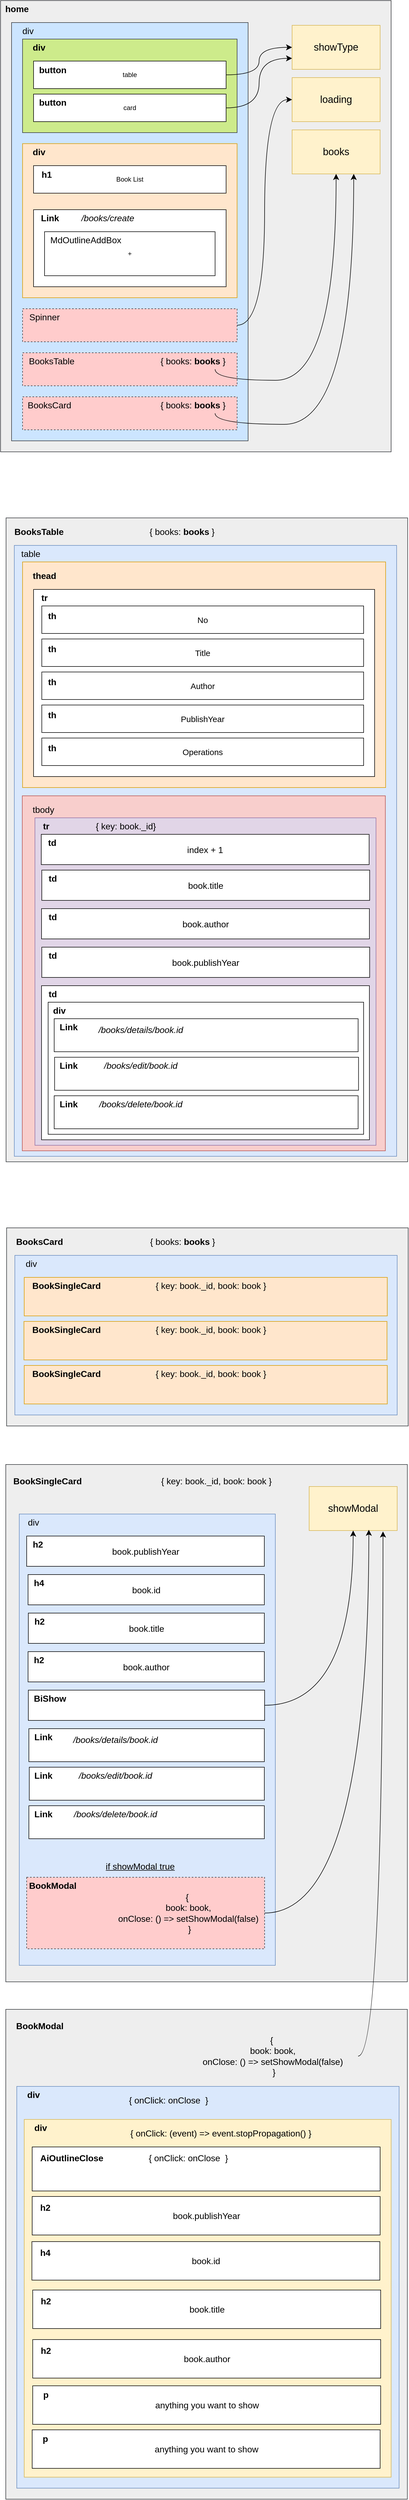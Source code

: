 <mxfile version="24.7.8">
  <diagram name="Page-1" id="4URgWawFsGP6KK6KvxNF">
    <mxGraphModel dx="3587" dy="2044" grid="1" gridSize="10" guides="1" tooltips="1" connect="1" arrows="1" fold="1" page="0" pageScale="1" pageWidth="850" pageHeight="1100" math="0" shadow="0">
      <root>
        <mxCell id="0" />
        <mxCell id="1" parent="0" />
        <mxCell id="O607Qj2WlMJlW49EHXap-21" value="" style="rounded=0;whiteSpace=wrap;html=1;fillColor=#eeeeee;strokeColor=#36393d;" parent="1" vertex="1">
          <mxGeometry x="-200" y="50" width="710" height="820" as="geometry" />
        </mxCell>
        <mxCell id="O607Qj2WlMJlW49EHXap-1" value="" style="rounded=0;whiteSpace=wrap;html=1;fillColor=#cce5ff;strokeColor=#36393d;" parent="1" vertex="1">
          <mxGeometry x="-180" y="90" width="430" height="760" as="geometry" />
        </mxCell>
        <mxCell id="O607Qj2WlMJlW49EHXap-2" value="div" style="text;strokeColor=none;fillColor=none;html=1;align=center;verticalAlign=middle;whiteSpace=wrap;rounded=0;fontSize=16;" parent="1" vertex="1">
          <mxGeometry x="-180" y="90" width="60" height="30" as="geometry" />
        </mxCell>
        <mxCell id="O607Qj2WlMJlW49EHXap-3" value="" style="rounded=0;whiteSpace=wrap;html=1;fillColor=#cdeb8b;strokeColor=#36393d;" parent="1" vertex="1">
          <mxGeometry x="-160" y="120" width="390" height="170" as="geometry" />
        </mxCell>
        <mxCell id="O607Qj2WlMJlW49EHXap-4" value="&lt;b&gt;div&lt;/b&gt;" style="text;strokeColor=none;fillColor=none;html=1;align=center;verticalAlign=middle;whiteSpace=wrap;rounded=0;fontSize=16;" parent="1" vertex="1">
          <mxGeometry x="-160" y="120" width="60" height="30" as="geometry" />
        </mxCell>
        <mxCell id="n8XnSLK7DUbdd084pU-v-1" style="edgeStyle=orthogonalEdgeStyle;rounded=0;orthogonalLoop=1;jettySize=auto;html=1;exitX=1;exitY=0.5;exitDx=0;exitDy=0;entryX=0;entryY=0.5;entryDx=0;entryDy=0;fontSize=12;startSize=8;endSize=8;curved=1;" edge="1" parent="1" source="O607Qj2WlMJlW49EHXap-5" target="O607Qj2WlMJlW49EHXap-25">
          <mxGeometry relative="1" as="geometry" />
        </mxCell>
        <mxCell id="O607Qj2WlMJlW49EHXap-5" value="table" style="rounded=0;whiteSpace=wrap;html=1;" parent="1" vertex="1">
          <mxGeometry x="-140" y="160" width="350" height="50" as="geometry" />
        </mxCell>
        <mxCell id="O607Qj2WlMJlW49EHXap-6" value="&lt;b&gt;button&lt;/b&gt;" style="text;strokeColor=none;fillColor=none;html=1;align=center;verticalAlign=middle;whiteSpace=wrap;rounded=0;fontSize=16;" parent="1" vertex="1">
          <mxGeometry x="-135" y="161" width="60" height="30" as="geometry" />
        </mxCell>
        <mxCell id="n8XnSLK7DUbdd084pU-v-2" style="edgeStyle=orthogonalEdgeStyle;curved=1;rounded=0;orthogonalLoop=1;jettySize=auto;html=1;exitX=1;exitY=0.5;exitDx=0;exitDy=0;entryX=0;entryY=0.75;entryDx=0;entryDy=0;fontSize=12;startSize=8;endSize=8;" edge="1" parent="1" source="O607Qj2WlMJlW49EHXap-8" target="O607Qj2WlMJlW49EHXap-25">
          <mxGeometry relative="1" as="geometry" />
        </mxCell>
        <mxCell id="O607Qj2WlMJlW49EHXap-8" value="card" style="rounded=0;whiteSpace=wrap;html=1;" parent="1" vertex="1">
          <mxGeometry x="-140" y="220" width="350" height="50" as="geometry" />
        </mxCell>
        <mxCell id="O607Qj2WlMJlW49EHXap-9" value="&lt;b&gt;button&lt;/b&gt;" style="text;strokeColor=none;fillColor=none;html=1;align=center;verticalAlign=middle;whiteSpace=wrap;rounded=0;fontSize=16;" parent="1" vertex="1">
          <mxGeometry x="-135" y="220" width="60" height="30" as="geometry" />
        </mxCell>
        <mxCell id="O607Qj2WlMJlW49EHXap-10" value="" style="rounded=0;whiteSpace=wrap;html=1;fillColor=#ffe6cc;strokeColor=#d79b00;" parent="1" vertex="1">
          <mxGeometry x="-160" y="310" width="390" height="280" as="geometry" />
        </mxCell>
        <mxCell id="O607Qj2WlMJlW49EHXap-11" value="&lt;b&gt;div&lt;/b&gt;" style="text;strokeColor=none;fillColor=none;html=1;align=center;verticalAlign=middle;whiteSpace=wrap;rounded=0;fontSize=16;" parent="1" vertex="1">
          <mxGeometry x="-160" y="310" width="60" height="30" as="geometry" />
        </mxCell>
        <mxCell id="O607Qj2WlMJlW49EHXap-12" value="Book List" style="rounded=0;whiteSpace=wrap;html=1;" parent="1" vertex="1">
          <mxGeometry x="-140" y="350" width="350" height="50" as="geometry" />
        </mxCell>
        <mxCell id="O607Qj2WlMJlW49EHXap-13" value="&lt;b&gt;h1&lt;/b&gt;" style="text;strokeColor=none;fillColor=none;html=1;align=center;verticalAlign=middle;whiteSpace=wrap;rounded=0;fontSize=16;" parent="1" vertex="1">
          <mxGeometry x="-146" y="351" width="60" height="30" as="geometry" />
        </mxCell>
        <mxCell id="O607Qj2WlMJlW49EHXap-14" value="" style="rounded=0;whiteSpace=wrap;html=1;" parent="1" vertex="1">
          <mxGeometry x="-140" y="430" width="350" height="140" as="geometry" />
        </mxCell>
        <mxCell id="O607Qj2WlMJlW49EHXap-15" value="&lt;b&gt;Link&lt;/b&gt;" style="text;strokeColor=none;fillColor=none;html=1;align=center;verticalAlign=middle;whiteSpace=wrap;rounded=0;fontSize=16;" parent="1" vertex="1">
          <mxGeometry x="-140" y="430" width="60" height="30" as="geometry" />
        </mxCell>
        <mxCell id="O607Qj2WlMJlW49EHXap-16" value="+" style="rounded=0;whiteSpace=wrap;html=1;" parent="1" vertex="1">
          <mxGeometry x="-120" y="470" width="310" height="80" as="geometry" />
        </mxCell>
        <mxCell id="O607Qj2WlMJlW49EHXap-17" value="MdOutlineAddBox" style="text;strokeColor=none;fillColor=none;html=1;align=center;verticalAlign=middle;whiteSpace=wrap;rounded=0;fontSize=16;" parent="1" vertex="1">
          <mxGeometry x="-120" y="470" width="150" height="30" as="geometry" />
        </mxCell>
        <mxCell id="O607Qj2WlMJlW49EHXap-22" value="&lt;b&gt;home&lt;/b&gt;" style="text;strokeColor=none;fillColor=none;html=1;align=center;verticalAlign=middle;whiteSpace=wrap;rounded=0;fontSize=16;" parent="1" vertex="1">
          <mxGeometry x="-200" y="50" width="60" height="30" as="geometry" />
        </mxCell>
        <mxCell id="O607Qj2WlMJlW49EHXap-23" value="&lt;font style=&quot;font-size: 18px;&quot;&gt;books&lt;/font&gt;" style="rounded=0;whiteSpace=wrap;html=1;fillColor=#fff2cc;strokeColor=#d6b656;" parent="1" vertex="1">
          <mxGeometry x="330" y="285" width="160" height="80" as="geometry" />
        </mxCell>
        <mxCell id="O607Qj2WlMJlW49EHXap-24" value="&lt;font style=&quot;font-size: 18px;&quot;&gt;loading&lt;/font&gt;" style="rounded=0;whiteSpace=wrap;html=1;fillColor=#fff2cc;strokeColor=#d6b656;" parent="1" vertex="1">
          <mxGeometry x="330" y="190" width="160" height="80" as="geometry" />
        </mxCell>
        <mxCell id="O607Qj2WlMJlW49EHXap-25" value="&lt;font style=&quot;font-size: 18px;&quot;&gt;showType&lt;/font&gt;" style="rounded=0;whiteSpace=wrap;html=1;fillColor=#fff2cc;strokeColor=#d6b656;" parent="1" vertex="1">
          <mxGeometry x="330" y="95" width="160" height="80" as="geometry" />
        </mxCell>
        <mxCell id="n8XnSLK7DUbdd084pU-v-3" value="&lt;i&gt;/books/create&lt;/i&gt;" style="text;strokeColor=none;fillColor=none;html=1;align=center;verticalAlign=middle;whiteSpace=wrap;rounded=0;fontSize=16;" vertex="1" parent="1">
          <mxGeometry x="-80" y="425" width="150" height="40" as="geometry" />
        </mxCell>
        <mxCell id="n8XnSLK7DUbdd084pU-v-12" style="edgeStyle=orthogonalEdgeStyle;curved=1;rounded=0;orthogonalLoop=1;jettySize=auto;html=1;exitX=1;exitY=0.5;exitDx=0;exitDy=0;entryX=0;entryY=0.5;entryDx=0;entryDy=0;fontSize=12;startSize=8;endSize=8;" edge="1" parent="1" source="n8XnSLK7DUbdd084pU-v-6" target="O607Qj2WlMJlW49EHXap-24">
          <mxGeometry relative="1" as="geometry" />
        </mxCell>
        <mxCell id="n8XnSLK7DUbdd084pU-v-6" value="" style="rounded=0;whiteSpace=wrap;html=1;fillColor=#ffcccc;strokeColor=#36393d;dashed=1;" vertex="1" parent="1">
          <mxGeometry x="-160" y="610" width="390" height="60" as="geometry" />
        </mxCell>
        <mxCell id="n8XnSLK7DUbdd084pU-v-7" value="Spinner" style="text;strokeColor=none;fillColor=none;html=1;align=center;verticalAlign=middle;whiteSpace=wrap;rounded=0;fontSize=16;" vertex="1" parent="1">
          <mxGeometry x="-150" y="610" width="60" height="30" as="geometry" />
        </mxCell>
        <mxCell id="n8XnSLK7DUbdd084pU-v-8" value="" style="rounded=0;whiteSpace=wrap;html=1;fillColor=#ffcccc;strokeColor=#36393d;dashed=1;" vertex="1" parent="1">
          <mxGeometry x="-160" y="690" width="390" height="60" as="geometry" />
        </mxCell>
        <mxCell id="n8XnSLK7DUbdd084pU-v-9" value="BooksTable" style="text;strokeColor=none;fillColor=none;html=1;align=center;verticalAlign=middle;whiteSpace=wrap;rounded=0;fontSize=16;" vertex="1" parent="1">
          <mxGeometry x="-137" y="690" width="60" height="30" as="geometry" />
        </mxCell>
        <mxCell id="n8XnSLK7DUbdd084pU-v-10" value="" style="rounded=0;whiteSpace=wrap;html=1;fillColor=#ffcccc;strokeColor=#36393d;dashed=1;" vertex="1" parent="1">
          <mxGeometry x="-160" y="770" width="390" height="60" as="geometry" />
        </mxCell>
        <mxCell id="n8XnSLK7DUbdd084pU-v-11" value="BooksCard" style="text;strokeColor=none;fillColor=none;html=1;align=center;verticalAlign=middle;whiteSpace=wrap;rounded=0;fontSize=16;" vertex="1" parent="1">
          <mxGeometry x="-141" y="770" width="60" height="30" as="geometry" />
        </mxCell>
        <mxCell id="n8XnSLK7DUbdd084pU-v-15" style="edgeStyle=orthogonalEdgeStyle;curved=1;rounded=0;orthogonalLoop=1;jettySize=auto;html=1;exitX=0.75;exitY=1;exitDx=0;exitDy=0;entryX=0.5;entryY=1;entryDx=0;entryDy=0;fontSize=12;startSize=8;endSize=8;" edge="1" parent="1" source="n8XnSLK7DUbdd084pU-v-13" target="O607Qj2WlMJlW49EHXap-23">
          <mxGeometry relative="1" as="geometry" />
        </mxCell>
        <mxCell id="n8XnSLK7DUbdd084pU-v-13" value="{ books: &lt;b&gt;books&lt;/b&gt; }" style="text;strokeColor=none;fillColor=none;html=1;align=center;verticalAlign=middle;whiteSpace=wrap;rounded=0;fontSize=16;" vertex="1" parent="1">
          <mxGeometry x="70" y="690" width="160" height="30" as="geometry" />
        </mxCell>
        <mxCell id="n8XnSLK7DUbdd084pU-v-14" value="{ books: &lt;b&gt;books&lt;/b&gt; }" style="text;strokeColor=none;fillColor=none;html=1;align=center;verticalAlign=middle;whiteSpace=wrap;rounded=0;fontSize=16;" vertex="1" parent="1">
          <mxGeometry x="70" y="770" width="160" height="30" as="geometry" />
        </mxCell>
        <mxCell id="n8XnSLK7DUbdd084pU-v-16" style="edgeStyle=orthogonalEdgeStyle;curved=1;rounded=0;orthogonalLoop=1;jettySize=auto;html=1;exitX=0.75;exitY=1;exitDx=0;exitDy=0;entryX=0.7;entryY=1;entryDx=0;entryDy=0;entryPerimeter=0;fontSize=12;startSize=8;endSize=8;" edge="1" parent="1" source="n8XnSLK7DUbdd084pU-v-14" target="O607Qj2WlMJlW49EHXap-23">
          <mxGeometry relative="1" as="geometry" />
        </mxCell>
        <mxCell id="n8XnSLK7DUbdd084pU-v-17" value="" style="rounded=0;whiteSpace=wrap;html=1;fillColor=#eeeeee;strokeColor=#36393d;" vertex="1" parent="1">
          <mxGeometry x="-190" y="990" width="730" height="1170" as="geometry" />
        </mxCell>
        <mxCell id="n8XnSLK7DUbdd084pU-v-18" value="&lt;b&gt;BooksTable&lt;/b&gt;" style="text;strokeColor=none;fillColor=none;html=1;align=center;verticalAlign=middle;whiteSpace=wrap;rounded=0;fontSize=16;" vertex="1" parent="1">
          <mxGeometry x="-160" y="1000" width="60" height="30" as="geometry" />
        </mxCell>
        <mxCell id="n8XnSLK7DUbdd084pU-v-19" value="{ books: &lt;b&gt;books&lt;/b&gt; }" style="text;strokeColor=none;fillColor=none;html=1;align=center;verticalAlign=middle;whiteSpace=wrap;rounded=0;fontSize=16;" vertex="1" parent="1">
          <mxGeometry x="50" y="1000" width="160" height="30" as="geometry" />
        </mxCell>
        <mxCell id="n8XnSLK7DUbdd084pU-v-35" value="" style="rounded=0;whiteSpace=wrap;html=1;fillColor=#dae8fc;strokeColor=#6c8ebf;" vertex="1" parent="1">
          <mxGeometry x="-175" y="1040" width="695" height="1110" as="geometry" />
        </mxCell>
        <mxCell id="n8XnSLK7DUbdd084pU-v-20" value="" style="rounded=0;whiteSpace=wrap;html=1;fillColor=#ffe6cc;strokeColor=#d79b00;" vertex="1" parent="1">
          <mxGeometry x="-160" y="1070" width="660" height="410" as="geometry" />
        </mxCell>
        <mxCell id="n8XnSLK7DUbdd084pU-v-21" value="&lt;b&gt;thead&lt;/b&gt;" style="text;strokeColor=none;fillColor=none;html=1;align=center;verticalAlign=middle;whiteSpace=wrap;rounded=0;fontSize=16;" vertex="1" parent="1">
          <mxGeometry x="-150" y="1080" width="60" height="30" as="geometry" />
        </mxCell>
        <mxCell id="n8XnSLK7DUbdd084pU-v-22" value="" style="rounded=0;whiteSpace=wrap;html=1;" vertex="1" parent="1">
          <mxGeometry x="-140" y="1120" width="620" height="340" as="geometry" />
        </mxCell>
        <mxCell id="n8XnSLK7DUbdd084pU-v-23" value="&lt;b&gt;tr&lt;/b&gt;" style="text;strokeColor=none;fillColor=none;html=1;align=center;verticalAlign=middle;whiteSpace=wrap;rounded=0;fontSize=16;" vertex="1" parent="1">
          <mxGeometry x="-150" y="1120" width="60" height="30" as="geometry" />
        </mxCell>
        <mxCell id="n8XnSLK7DUbdd084pU-v-24" value="&lt;font style=&quot;font-size: 15px;&quot;&gt;No&lt;/font&gt;" style="rounded=0;whiteSpace=wrap;html=1;" vertex="1" parent="1">
          <mxGeometry x="-125" y="1150" width="585" height="50" as="geometry" />
        </mxCell>
        <mxCell id="n8XnSLK7DUbdd084pU-v-25" value="&lt;b&gt;th&lt;/b&gt;" style="text;strokeColor=none;fillColor=none;html=1;align=center;verticalAlign=middle;whiteSpace=wrap;rounded=0;fontSize=16;" vertex="1" parent="1">
          <mxGeometry x="-136" y="1153" width="60" height="30" as="geometry" />
        </mxCell>
        <mxCell id="n8XnSLK7DUbdd084pU-v-27" value="&lt;font style=&quot;font-size: 15px;&quot;&gt;Title&lt;/font&gt;" style="rounded=0;whiteSpace=wrap;html=1;" vertex="1" parent="1">
          <mxGeometry x="-125" y="1210" width="585" height="50" as="geometry" />
        </mxCell>
        <mxCell id="n8XnSLK7DUbdd084pU-v-28" value="&lt;b&gt;th&lt;/b&gt;" style="text;strokeColor=none;fillColor=none;html=1;align=center;verticalAlign=middle;whiteSpace=wrap;rounded=0;fontSize=16;" vertex="1" parent="1">
          <mxGeometry x="-136" y="1213" width="60" height="30" as="geometry" />
        </mxCell>
        <mxCell id="n8XnSLK7DUbdd084pU-v-29" value="&lt;font style=&quot;font-size: 15px;&quot;&gt;Author&lt;/font&gt;" style="rounded=0;whiteSpace=wrap;html=1;" vertex="1" parent="1">
          <mxGeometry x="-125" y="1270" width="585" height="50" as="geometry" />
        </mxCell>
        <mxCell id="n8XnSLK7DUbdd084pU-v-30" value="&lt;b&gt;th&lt;/b&gt;" style="text;strokeColor=none;fillColor=none;html=1;align=center;verticalAlign=middle;whiteSpace=wrap;rounded=0;fontSize=16;" vertex="1" parent="1">
          <mxGeometry x="-136" y="1273" width="60" height="30" as="geometry" />
        </mxCell>
        <mxCell id="n8XnSLK7DUbdd084pU-v-31" value="&lt;font style=&quot;font-size: 15px;&quot;&gt;PublishYear&lt;/font&gt;" style="rounded=0;whiteSpace=wrap;html=1;" vertex="1" parent="1">
          <mxGeometry x="-125" y="1330" width="585" height="50" as="geometry" />
        </mxCell>
        <mxCell id="n8XnSLK7DUbdd084pU-v-32" value="&lt;b&gt;th&lt;/b&gt;" style="text;strokeColor=none;fillColor=none;html=1;align=center;verticalAlign=middle;whiteSpace=wrap;rounded=0;fontSize=16;" vertex="1" parent="1">
          <mxGeometry x="-136" y="1333" width="60" height="30" as="geometry" />
        </mxCell>
        <mxCell id="n8XnSLK7DUbdd084pU-v-33" value="&lt;font style=&quot;font-size: 15px;&quot;&gt;Operations&lt;/font&gt;" style="rounded=0;whiteSpace=wrap;html=1;" vertex="1" parent="1">
          <mxGeometry x="-125" y="1390" width="585" height="50" as="geometry" />
        </mxCell>
        <mxCell id="n8XnSLK7DUbdd084pU-v-34" value="&lt;b&gt;th&lt;/b&gt;" style="text;strokeColor=none;fillColor=none;html=1;align=center;verticalAlign=middle;whiteSpace=wrap;rounded=0;fontSize=16;" vertex="1" parent="1">
          <mxGeometry x="-136" y="1393" width="60" height="30" as="geometry" />
        </mxCell>
        <mxCell id="n8XnSLK7DUbdd084pU-v-36" value="table" style="text;strokeColor=none;fillColor=none;html=1;align=center;verticalAlign=middle;whiteSpace=wrap;rounded=0;fontSize=16;" vertex="1" parent="1">
          <mxGeometry x="-175" y="1040" width="60" height="30" as="geometry" />
        </mxCell>
        <mxCell id="n8XnSLK7DUbdd084pU-v-37" value="" style="rounded=0;whiteSpace=wrap;html=1;fillColor=#f8cecc;strokeColor=#b85450;" vertex="1" parent="1">
          <mxGeometry x="-160.5" y="1495" width="660" height="645" as="geometry" />
        </mxCell>
        <mxCell id="n8XnSLK7DUbdd084pU-v-38" value="tbody" style="text;strokeColor=none;fillColor=none;html=1;align=center;verticalAlign=middle;whiteSpace=wrap;rounded=0;fontSize=16;" vertex="1" parent="1">
          <mxGeometry x="-152.5" y="1505" width="60" height="30" as="geometry" />
        </mxCell>
        <mxCell id="n8XnSLK7DUbdd084pU-v-39" value="" style="rounded=0;whiteSpace=wrap;html=1;fillColor=#e1d5e7;strokeColor=#9673a6;" vertex="1" parent="1">
          <mxGeometry x="-137.5" y="1535" width="620" height="595" as="geometry" />
        </mxCell>
        <mxCell id="n8XnSLK7DUbdd084pU-v-40" value="&lt;b&gt;tr&lt;/b&gt;" style="text;strokeColor=none;fillColor=none;html=1;align=center;verticalAlign=middle;whiteSpace=wrap;rounded=0;fontSize=16;" vertex="1" parent="1">
          <mxGeometry x="-147.5" y="1535" width="60" height="30" as="geometry" />
        </mxCell>
        <mxCell id="n8XnSLK7DUbdd084pU-v-42" value="{ key: book._id}&amp;nbsp;" style="text;strokeColor=none;fillColor=none;html=1;align=center;verticalAlign=middle;whiteSpace=wrap;rounded=0;fontSize=16;" vertex="1" parent="1">
          <mxGeometry x="-50" y="1540" width="160" height="20" as="geometry" />
        </mxCell>
        <mxCell id="n8XnSLK7DUbdd084pU-v-43" value="&lt;font style=&quot;font-size: 16px;&quot;&gt;index + 1&lt;/font&gt;" style="rounded=0;whiteSpace=wrap;html=1;" vertex="1" parent="1">
          <mxGeometry x="-126" y="1565" width="596" height="55" as="geometry" />
        </mxCell>
        <mxCell id="n8XnSLK7DUbdd084pU-v-44" value="&lt;b&gt;td&lt;/b&gt;" style="text;strokeColor=none;fillColor=none;html=1;align=center;verticalAlign=middle;whiteSpace=wrap;rounded=0;fontSize=16;" vertex="1" parent="1">
          <mxGeometry x="-136" y="1565" width="60" height="30" as="geometry" />
        </mxCell>
        <mxCell id="n8XnSLK7DUbdd084pU-v-45" value="&lt;font style=&quot;font-size: 16px;&quot;&gt;book.title&lt;/font&gt;" style="rounded=0;whiteSpace=wrap;html=1;" vertex="1" parent="1">
          <mxGeometry x="-125" y="1630" width="596" height="55" as="geometry" />
        </mxCell>
        <mxCell id="n8XnSLK7DUbdd084pU-v-46" value="&lt;b&gt;td&lt;/b&gt;" style="text;strokeColor=none;fillColor=none;html=1;align=center;verticalAlign=middle;whiteSpace=wrap;rounded=0;fontSize=16;" vertex="1" parent="1">
          <mxGeometry x="-135" y="1630" width="60" height="30" as="geometry" />
        </mxCell>
        <mxCell id="n8XnSLK7DUbdd084pU-v-47" value="&lt;font style=&quot;font-size: 16px;&quot;&gt;book.author&lt;/font&gt;" style="rounded=0;whiteSpace=wrap;html=1;" vertex="1" parent="1">
          <mxGeometry x="-125.5" y="1700" width="596" height="55" as="geometry" />
        </mxCell>
        <mxCell id="n8XnSLK7DUbdd084pU-v-48" value="&lt;b&gt;td&lt;/b&gt;" style="text;strokeColor=none;fillColor=none;html=1;align=center;verticalAlign=middle;whiteSpace=wrap;rounded=0;fontSize=16;" vertex="1" parent="1">
          <mxGeometry x="-135.5" y="1700" width="60" height="30" as="geometry" />
        </mxCell>
        <mxCell id="n8XnSLK7DUbdd084pU-v-49" value="&lt;font style=&quot;font-size: 16px;&quot;&gt;book.publishYear&lt;/font&gt;" style="rounded=0;whiteSpace=wrap;html=1;" vertex="1" parent="1">
          <mxGeometry x="-125" y="1770" width="596" height="55" as="geometry" />
        </mxCell>
        <mxCell id="n8XnSLK7DUbdd084pU-v-50" value="&lt;b&gt;td&lt;/b&gt;" style="text;strokeColor=none;fillColor=none;html=1;align=center;verticalAlign=middle;whiteSpace=wrap;rounded=0;fontSize=16;" vertex="1" parent="1">
          <mxGeometry x="-135" y="1770" width="60" height="30" as="geometry" />
        </mxCell>
        <mxCell id="n8XnSLK7DUbdd084pU-v-51" value="" style="rounded=0;whiteSpace=wrap;html=1;" vertex="1" parent="1">
          <mxGeometry x="-125.5" y="1840" width="596" height="280" as="geometry" />
        </mxCell>
        <mxCell id="n8XnSLK7DUbdd084pU-v-52" value="&lt;b&gt;td&lt;/b&gt;" style="text;strokeColor=none;fillColor=none;html=1;align=center;verticalAlign=middle;whiteSpace=wrap;rounded=0;fontSize=16;" vertex="1" parent="1">
          <mxGeometry x="-135.5" y="1840" width="60" height="30" as="geometry" />
        </mxCell>
        <mxCell id="n8XnSLK7DUbdd084pU-v-53" value="" style="rounded=0;whiteSpace=wrap;html=1;" vertex="1" parent="1">
          <mxGeometry x="-113.5" y="1870" width="573.5" height="240" as="geometry" />
        </mxCell>
        <mxCell id="n8XnSLK7DUbdd084pU-v-54" value="&lt;b&gt;div&lt;/b&gt;" style="text;strokeColor=none;fillColor=none;html=1;align=center;verticalAlign=middle;whiteSpace=wrap;rounded=0;fontSize=16;" vertex="1" parent="1">
          <mxGeometry x="-123.5" y="1870" width="60" height="30" as="geometry" />
        </mxCell>
        <mxCell id="n8XnSLK7DUbdd084pU-v-55" value="" style="rounded=0;whiteSpace=wrap;html=1;" vertex="1" parent="1">
          <mxGeometry x="-102.5" y="1900" width="552.5" height="60" as="geometry" />
        </mxCell>
        <mxCell id="n8XnSLK7DUbdd084pU-v-56" value="&lt;b&gt;Link&lt;/b&gt;" style="text;strokeColor=none;fillColor=none;html=1;align=center;verticalAlign=middle;whiteSpace=wrap;rounded=0;fontSize=16;" vertex="1" parent="1">
          <mxGeometry x="-106.5" y="1900" width="60" height="30" as="geometry" />
        </mxCell>
        <mxCell id="n8XnSLK7DUbdd084pU-v-57" value="" style="rounded=0;whiteSpace=wrap;html=1;" vertex="1" parent="1">
          <mxGeometry x="-101.75" y="1970" width="552.5" height="60" as="geometry" />
        </mxCell>
        <mxCell id="n8XnSLK7DUbdd084pU-v-58" value="&lt;b&gt;Link&lt;/b&gt;" style="text;strokeColor=none;fillColor=none;html=1;align=center;verticalAlign=middle;whiteSpace=wrap;rounded=0;fontSize=16;" vertex="1" parent="1">
          <mxGeometry x="-105.75" y="1970" width="60" height="30" as="geometry" />
        </mxCell>
        <mxCell id="n8XnSLK7DUbdd084pU-v-59" value="" style="rounded=0;whiteSpace=wrap;html=1;" vertex="1" parent="1">
          <mxGeometry x="-102.5" y="2040" width="552.5" height="60" as="geometry" />
        </mxCell>
        <mxCell id="n8XnSLK7DUbdd084pU-v-60" value="&lt;b&gt;Link&lt;/b&gt;" style="text;strokeColor=none;fillColor=none;html=1;align=center;verticalAlign=middle;whiteSpace=wrap;rounded=0;fontSize=16;" vertex="1" parent="1">
          <mxGeometry x="-106.5" y="2040" width="60" height="30" as="geometry" />
        </mxCell>
        <mxCell id="n8XnSLK7DUbdd084pU-v-61" value="&lt;i&gt;/books/details/book.id&lt;/i&gt;" style="text;strokeColor=none;fillColor=none;html=1;align=center;verticalAlign=middle;whiteSpace=wrap;rounded=0;fontSize=16;" vertex="1" parent="1">
          <mxGeometry x="-20" y="1900" width="150" height="40" as="geometry" />
        </mxCell>
        <mxCell id="n8XnSLK7DUbdd084pU-v-62" value="&lt;i&gt;/books/edit/book.id&lt;/i&gt;" style="text;strokeColor=none;fillColor=none;html=1;align=center;verticalAlign=middle;whiteSpace=wrap;rounded=0;fontSize=16;" vertex="1" parent="1">
          <mxGeometry x="-20" y="1965" width="150" height="40" as="geometry" />
        </mxCell>
        <mxCell id="n8XnSLK7DUbdd084pU-v-63" value="&lt;i&gt;/books/delete/book.id&lt;/i&gt;" style="text;strokeColor=none;fillColor=none;html=1;align=center;verticalAlign=middle;whiteSpace=wrap;rounded=0;fontSize=16;" vertex="1" parent="1">
          <mxGeometry x="-20" y="2035" width="150" height="40" as="geometry" />
        </mxCell>
        <mxCell id="n8XnSLK7DUbdd084pU-v-64" value="" style="rounded=0;whiteSpace=wrap;html=1;fillColor=#eeeeee;strokeColor=#36393d;" vertex="1" parent="1">
          <mxGeometry x="-189" y="2280" width="730" height="360" as="geometry" />
        </mxCell>
        <mxCell id="n8XnSLK7DUbdd084pU-v-65" value="&lt;b&gt;BooksCard&lt;/b&gt;" style="text;strokeColor=none;fillColor=none;html=1;align=center;verticalAlign=middle;whiteSpace=wrap;rounded=0;fontSize=16;" vertex="1" parent="1">
          <mxGeometry x="-159" y="2290" width="60" height="30" as="geometry" />
        </mxCell>
        <mxCell id="n8XnSLK7DUbdd084pU-v-66" value="{ books: &lt;b&gt;books&lt;/b&gt; }" style="text;strokeColor=none;fillColor=none;html=1;align=center;verticalAlign=middle;whiteSpace=wrap;rounded=0;fontSize=16;" vertex="1" parent="1">
          <mxGeometry x="51" y="2290" width="160" height="30" as="geometry" />
        </mxCell>
        <mxCell id="n8XnSLK7DUbdd084pU-v-67" value="" style="rounded=0;whiteSpace=wrap;html=1;fillColor=#dae8fc;strokeColor=#6c8ebf;" vertex="1" parent="1">
          <mxGeometry x="-174" y="2330" width="695" height="290" as="geometry" />
        </mxCell>
        <mxCell id="n8XnSLK7DUbdd084pU-v-82" value="div" style="text;strokeColor=none;fillColor=none;html=1;align=center;verticalAlign=middle;whiteSpace=wrap;rounded=0;fontSize=16;" vertex="1" parent="1">
          <mxGeometry x="-174" y="2330" width="60" height="30" as="geometry" />
        </mxCell>
        <mxCell id="n8XnSLK7DUbdd084pU-v-109" value="" style="rounded=0;whiteSpace=wrap;html=1;fillColor=#ffe6cc;strokeColor=#d79b00;" vertex="1" parent="1">
          <mxGeometry x="-157" y="2370" width="660" height="70" as="geometry" />
        </mxCell>
        <mxCell id="n8XnSLK7DUbdd084pU-v-110" value="&lt;b&gt;BookSingleCard&lt;/b&gt;" style="text;strokeColor=none;fillColor=none;html=1;align=center;verticalAlign=middle;whiteSpace=wrap;rounded=0;fontSize=16;" vertex="1" parent="1">
          <mxGeometry x="-110" y="2370" width="60" height="30" as="geometry" />
        </mxCell>
        <mxCell id="n8XnSLK7DUbdd084pU-v-112" value="{ key: book._id, book: book }" style="text;strokeColor=none;fillColor=none;html=1;align=center;verticalAlign=middle;whiteSpace=wrap;rounded=0;fontSize=16;" vertex="1" parent="1">
          <mxGeometry x="75" y="2370" width="215" height="30" as="geometry" />
        </mxCell>
        <mxCell id="n8XnSLK7DUbdd084pU-v-113" value="" style="rounded=0;whiteSpace=wrap;html=1;fillColor=#ffe6cc;strokeColor=#d79b00;" vertex="1" parent="1">
          <mxGeometry x="-157.5" y="2450" width="660" height="70" as="geometry" />
        </mxCell>
        <mxCell id="n8XnSLK7DUbdd084pU-v-114" value="&lt;b&gt;BookSingleCard&lt;/b&gt;" style="text;strokeColor=none;fillColor=none;html=1;align=center;verticalAlign=middle;whiteSpace=wrap;rounded=0;fontSize=16;" vertex="1" parent="1">
          <mxGeometry x="-110.5" y="2450" width="60" height="30" as="geometry" />
        </mxCell>
        <mxCell id="n8XnSLK7DUbdd084pU-v-115" value="{ key: book._id, book: book }" style="text;strokeColor=none;fillColor=none;html=1;align=center;verticalAlign=middle;whiteSpace=wrap;rounded=0;fontSize=16;" vertex="1" parent="1">
          <mxGeometry x="74.5" y="2450" width="215" height="30" as="geometry" />
        </mxCell>
        <mxCell id="n8XnSLK7DUbdd084pU-v-116" value="" style="rounded=0;whiteSpace=wrap;html=1;fillColor=#ffe6cc;strokeColor=#d79b00;" vertex="1" parent="1">
          <mxGeometry x="-157" y="2530" width="660" height="70" as="geometry" />
        </mxCell>
        <mxCell id="n8XnSLK7DUbdd084pU-v-117" value="&lt;b&gt;BookSingleCard&lt;/b&gt;" style="text;strokeColor=none;fillColor=none;html=1;align=center;verticalAlign=middle;whiteSpace=wrap;rounded=0;fontSize=16;" vertex="1" parent="1">
          <mxGeometry x="-110" y="2530" width="60" height="30" as="geometry" />
        </mxCell>
        <mxCell id="n8XnSLK7DUbdd084pU-v-118" value="{ key: book._id, book: book }" style="text;strokeColor=none;fillColor=none;html=1;align=center;verticalAlign=middle;whiteSpace=wrap;rounded=0;fontSize=16;" vertex="1" parent="1">
          <mxGeometry x="75" y="2530" width="215" height="30" as="geometry" />
        </mxCell>
        <mxCell id="n8XnSLK7DUbdd084pU-v-119" value="" style="rounded=0;whiteSpace=wrap;html=1;fillColor=#eeeeee;strokeColor=#36393d;" vertex="1" parent="1">
          <mxGeometry x="-190.5" y="2710" width="730" height="940" as="geometry" />
        </mxCell>
        <mxCell id="n8XnSLK7DUbdd084pU-v-120" value="&lt;b&gt;BookSingleCard&lt;/b&gt;" style="text;strokeColor=none;fillColor=none;html=1;align=center;verticalAlign=middle;whiteSpace=wrap;rounded=0;fontSize=16;" vertex="1" parent="1">
          <mxGeometry x="-180" y="2720" width="130.5" height="40" as="geometry" />
        </mxCell>
        <mxCell id="n8XnSLK7DUbdd084pU-v-121" value="{ key: book._id, book: book }" style="text;strokeColor=none;fillColor=none;html=1;align=center;verticalAlign=middle;whiteSpace=wrap;rounded=0;fontSize=16;" vertex="1" parent="1">
          <mxGeometry x="84.5" y="2725" width="215" height="30" as="geometry" />
        </mxCell>
        <mxCell id="n8XnSLK7DUbdd084pU-v-122" value="&lt;font style=&quot;font-size: 18px;&quot;&gt;showModal&lt;/font&gt;" style="rounded=0;whiteSpace=wrap;html=1;fillColor=#fff2cc;strokeColor=#d6b656;" vertex="1" parent="1">
          <mxGeometry x="361" y="2750" width="160" height="80" as="geometry" />
        </mxCell>
        <mxCell id="n8XnSLK7DUbdd084pU-v-124" value="" style="rounded=0;whiteSpace=wrap;html=1;fillColor=#dae8fc;strokeColor=#6c8ebf;" vertex="1" parent="1">
          <mxGeometry x="-166" y="2800" width="465.5" height="820" as="geometry" />
        </mxCell>
        <mxCell id="n8XnSLK7DUbdd084pU-v-125" value="div" style="text;strokeColor=none;fillColor=none;html=1;align=center;verticalAlign=middle;whiteSpace=wrap;rounded=0;fontSize=16;" vertex="1" parent="1">
          <mxGeometry x="-170.5" y="2800" width="60" height="30" as="geometry" />
        </mxCell>
        <mxCell id="n8XnSLK7DUbdd084pU-v-127" value="&lt;font style=&quot;font-size: 16px;&quot;&gt;book.publishYear&lt;/font&gt;" style="rounded=0;whiteSpace=wrap;html=1;" vertex="1" parent="1">
          <mxGeometry x="-152.5" y="2840" width="432" height="55" as="geometry" />
        </mxCell>
        <mxCell id="n8XnSLK7DUbdd084pU-v-128" value="&lt;b&gt;h2&lt;/b&gt;" style="text;strokeColor=none;fillColor=none;html=1;align=center;verticalAlign=middle;whiteSpace=wrap;rounded=0;fontSize=16;" vertex="1" parent="1">
          <mxGeometry x="-162.5" y="2840" width="60" height="30" as="geometry" />
        </mxCell>
        <mxCell id="n8XnSLK7DUbdd084pU-v-129" value="&lt;font style=&quot;font-size: 16px;&quot;&gt;book.id&lt;/font&gt;" style="rounded=0;whiteSpace=wrap;html=1;" vertex="1" parent="1">
          <mxGeometry x="-150" y="2910" width="429.5" height="55" as="geometry" />
        </mxCell>
        <mxCell id="n8XnSLK7DUbdd084pU-v-130" value="&lt;b&gt;h4&lt;/b&gt;" style="text;strokeColor=none;fillColor=none;html=1;align=center;verticalAlign=middle;whiteSpace=wrap;rounded=0;fontSize=16;" vertex="1" parent="1">
          <mxGeometry x="-160" y="2910" width="60" height="30" as="geometry" />
        </mxCell>
        <mxCell id="n8XnSLK7DUbdd084pU-v-131" value="&lt;font style=&quot;font-size: 16px;&quot;&gt;book.title&lt;/font&gt;&lt;span style=&quot;color: rgba(0, 0, 0, 0); font-family: monospace; font-size: 0px; text-align: start; text-wrap: nowrap;&quot;&gt;%3CmxGraphModel%3E%3Croot%3E%3CmxCell%20id%3D%220%22%2F%3E%3CmxCell%20id%3D%221%22%20parent%3D%220%22%2F%3E%3CmxCell%20id%3D%222%22%20value%3D%22%26lt%3Bfont%20style%3D%26quot%3Bfont-size%3A%2016px%3B%26quot%3B%26gt%3Bbook.publishYear%26lt%3B%2Ffont%26gt%3B%22%20style%3D%22rounded%3D0%3BwhiteSpace%3Dwrap%3Bhtml%3D1%3B%22%20vertex%3D%221%22%20parent%3D%221%22%3E%3CmxGeometry%20x%3D%22-162%22%20y%3D%222890%22%20width%3D%22662%22%20height%3D%2255%22%20as%3D%22geometry%22%2F%3E%3C%2FmxCell%3E%3CmxCell%20id%3D%223%22%20value%3D%22%26lt%3Bb%26gt%3Bh2%26lt%3B%2Fb%26gt%3B%22%20style%3D%22text%3BstrokeColor%3Dnone%3BfillColor%3Dnone%3Bhtml%3D1%3Balign%3Dcenter%3BverticalAlign%3Dmiddle%3BwhiteSpace%3Dwrap%3Brounded%3D0%3BfontSize%3D16%3B%22%20vertex%3D%221%22%20parent%3D%221%22%3E%3CmxGeometry%20x%3D%22-172%22%20y%3D%222890%22%20width%3D%2260%22%20height%3D%2230%22%20as%3D%22geometry%22%2F%3E%3C%2FmxCell%3E%3C%2Froot%3E%3C%2FmxGraphModel%3E&lt;/span&gt;&lt;span style=&quot;color: rgba(0, 0, 0, 0); font-family: monospace; font-size: 0px; text-align: start; text-wrap: nowrap;&quot;&gt;%3CmxGraphModel%3E%3Croot%3E%3CmxCell%20id%3D%220%22%2F%3E%3CmxCell%20id%3D%221%22%20parent%3D%220%22%2F%3E%3CmxCell%20id%3D%222%22%20value%3D%22%26lt%3Bfont%20style%3D%26quot%3Bfont-size%3A%2016px%3B%26quot%3B%26gt%3Bbook.publishYear%26lt%3B%2Ffont%26gt%3B%22%20style%3D%22rounded%3D0%3BwhiteSpace%3Dwrap%3Bhtml%3D1%3B%22%20vertex%3D%221%22%20parent%3D%221%22%3E%3CmxGeometry%20x%3D%22-162%22%20y%3D%222890%22%20width%3D%22662%22%20height%3D%2255%22%20as%3D%22geometry%22%2F%3E%3C%2FmxCell%3E%3CmxCell%20id%3D%223%22%20value%3D%22%26lt%3Bb%26gt%3Bh2%26lt%3B%2Fb%26gt%3B%22%20style%3D%22text%3BstrokeColor%3Dnone%3BfillColor%3Dnone%3Bhtml%3D1%3Balign%3Dcenter%3BverticalAlign%3Dmiddle%3BwhiteSpace%3Dwrap%3Brounded%3D0%3BfontSize%3D16%3B%22%20vertex%3D%221%22%20parent%3D%221%22%3E%3CmxGeometry%20x%3D%22-172%22%20y%3D%222890%22%20width%3D%2260%22%20height%3D%2230%22%20as%3D%22geometry%22%2F%3E%3C%2FmxCell%3E%3C%2Froot%3E%3C%2FmxGraphModel%3E&lt;/span&gt;" style="rounded=0;whiteSpace=wrap;html=1;" vertex="1" parent="1">
          <mxGeometry x="-149.5" y="2980" width="429" height="55" as="geometry" />
        </mxCell>
        <mxCell id="n8XnSLK7DUbdd084pU-v-132" value="&lt;b&gt;h2&lt;/b&gt;" style="text;strokeColor=none;fillColor=none;html=1;align=center;verticalAlign=middle;whiteSpace=wrap;rounded=0;fontSize=16;" vertex="1" parent="1">
          <mxGeometry x="-159.5" y="2980" width="60" height="30" as="geometry" />
        </mxCell>
        <mxCell id="n8XnSLK7DUbdd084pU-v-133" value="&lt;font style=&quot;font-size: 16px;&quot;&gt;book.author&lt;/font&gt;&lt;span style=&quot;color: rgba(0, 0, 0, 0); font-family: monospace; font-size: 0px; text-align: start; text-wrap: nowrap;&quot;&gt;%3CmxGraphModel%3E%3Croot%3E%3CmxCell%20id%3D%220%22%2F%3E%3CmxCell%20id%3D%221%22%20parent%3D%220%22%2F%3E%3CmxCell%20id%3D%222%22%20value%3D%22%26lt%3Bfont%20style%3D%26quot%3Bfont-size%3A%2016px%3B%26quot%3B%26gt%3Bbook.publishYear%26lt%3B%2Ffont%26gt%3B%22%20style%3D%22rounded%3D0%3BwhiteSpace%3Dwrap%3Bhtml%3D1%3B%22%20vertex%3D%221%22%20parent%3D%221%22%3E%3CmxGeometry%20x%3D%22-162%22%20y%3D%222890%22%20width%3D%22662%22%20height%3D%2255%22%20as%3D%22geometry%22%2F%3E%3C%2FmxCell%3E%3CmxCell%20id%3D%223%22%20value%3D%22%26lt%3Bb%26gt%3Bh2%26lt%3B%2Fb%26gt%3B%22%20style%3D%22text%3BstrokeColor%3Dnone%3BfillColor%3Dnone%3Bhtml%3D1%3Balign%3Dcenter%3BverticalAlign%3Dmiddle%3BwhiteSpace%3Dwrap%3Brounded%3D0%3BfontSize%3D16%3B%22%20vertex%3D%221%22%20parent%3D%221%22%3E%3CmxGeometry%20x%3D%22-172%22%20y%3D%222890%22%20width%3D%2260%22%20height%3D%2230%22%20as%3D%22geometry%22%2F%3E%3C%2FmxCell%3E%3C%2Froot%3E%3C%2FmxGraphModel%3E&lt;/span&gt;&lt;span style=&quot;color: rgba(0, 0, 0, 0); font-family: monospace; font-size: 0px; text-align: start; text-wrap: nowrap;&quot;&gt;%3CmxGraphModel%3E%3Croot%3E%3CmxCell%20id%3D%220%22%2F%3E%3CmxCell%20id%3D%221%22%20parent%3D%220%22%2F%3E%3CmxCell%20id%3D%222%22%20value%3D%22%26lt%3Bfont%20style%3D%26quot%3Bfont-size%3A%2016px%3B%26quot%3B%26gt%3Bbook.publishYear%26lt%3B%2Ffont%26gt%3B%22%20style%3D%22rounded%3D0%3BwhiteSpace%3Dwrap%3Bhtml%3D1%3B%22%20vertex%3D%221%22%20parent%3D%221%22%3E%3CmxGeometry%20x%3D%22-162%22%20y%3D%222890%22%20width%3D%22662%22%20height%3D%2255%22%20as%3D%22geometry%22%2F%3E%3C%2FmxCell%3E%3CmxCell%20id%3D%223%22%20value%3D%22%26lt%3Bb%26gt%3Bh2%26lt%3B%2Fb%26gt%3B%22%20style%3D%22text%3BstrokeColor%3Dnone%3BfillColor%3Dnone%3Bhtml%3D1%3Balign%3Dcenter%3BverticalAlign%3Dmiddle%3BwhiteSpace%3Dwrap%3Brounded%3D0%3BfontSize%3D16%3B%22%20vertex%3D%221%22%20parent%3D%221%22%3E%3CmxGeometry%20x%3D%22-172%22%20y%3D%222890%22%20width%3D%2260%22%20height%3D%2230%22%20as%3D%22geometry%22%2F%3E%3C%2FmxCell%3E%3C%2Froot%3E%3C%2FmxGraphModel%3E&lt;/span&gt;" style="rounded=0;whiteSpace=wrap;html=1;" vertex="1" parent="1">
          <mxGeometry x="-150" y="3050" width="429.5" height="55" as="geometry" />
        </mxCell>
        <mxCell id="n8XnSLK7DUbdd084pU-v-134" value="&lt;b&gt;h2&lt;/b&gt;" style="text;strokeColor=none;fillColor=none;html=1;align=center;verticalAlign=middle;whiteSpace=wrap;rounded=0;fontSize=16;" vertex="1" parent="1">
          <mxGeometry x="-160" y="3050" width="60" height="30" as="geometry" />
        </mxCell>
        <mxCell id="n8XnSLK7DUbdd084pU-v-137" style="edgeStyle=orthogonalEdgeStyle;curved=1;rounded=0;orthogonalLoop=1;jettySize=auto;html=1;exitX=1;exitY=0.5;exitDx=0;exitDy=0;entryX=0.5;entryY=1;entryDx=0;entryDy=0;fontSize=12;startSize=8;endSize=8;" edge="1" parent="1" source="n8XnSLK7DUbdd084pU-v-135" target="n8XnSLK7DUbdd084pU-v-122">
          <mxGeometry relative="1" as="geometry" />
        </mxCell>
        <mxCell id="n8XnSLK7DUbdd084pU-v-135" value="" style="rounded=0;whiteSpace=wrap;html=1;" vertex="1" parent="1">
          <mxGeometry x="-149.5" y="3120" width="429.5" height="55" as="geometry" />
        </mxCell>
        <mxCell id="n8XnSLK7DUbdd084pU-v-136" value="&lt;b&gt;BiShow&lt;/b&gt;" style="text;strokeColor=none;fillColor=none;html=1;align=center;verticalAlign=middle;whiteSpace=wrap;rounded=0;fontSize=16;" vertex="1" parent="1">
          <mxGeometry x="-140.5" y="3120" width="60" height="30" as="geometry" />
        </mxCell>
        <mxCell id="n8XnSLK7DUbdd084pU-v-138" value="" style="rounded=0;whiteSpace=wrap;html=1;" vertex="1" parent="1">
          <mxGeometry x="-148.5" y="3190" width="428" height="60" as="geometry" />
        </mxCell>
        <mxCell id="n8XnSLK7DUbdd084pU-v-139" value="&lt;b&gt;Link&lt;/b&gt;" style="text;strokeColor=none;fillColor=none;html=1;align=center;verticalAlign=middle;whiteSpace=wrap;rounded=0;fontSize=16;" vertex="1" parent="1">
          <mxGeometry x="-152.5" y="3190" width="60" height="30" as="geometry" />
        </mxCell>
        <mxCell id="n8XnSLK7DUbdd084pU-v-140" value="" style="rounded=0;whiteSpace=wrap;html=1;" vertex="1" parent="1">
          <mxGeometry x="-147.75" y="3260" width="427.25" height="60" as="geometry" />
        </mxCell>
        <mxCell id="n8XnSLK7DUbdd084pU-v-141" value="&lt;b&gt;Link&lt;/b&gt;" style="text;strokeColor=none;fillColor=none;html=1;align=center;verticalAlign=middle;whiteSpace=wrap;rounded=0;fontSize=16;" vertex="1" parent="1">
          <mxGeometry x="-151.75" y="3260" width="60" height="30" as="geometry" />
        </mxCell>
        <mxCell id="n8XnSLK7DUbdd084pU-v-142" value="" style="rounded=0;whiteSpace=wrap;html=1;" vertex="1" parent="1">
          <mxGeometry x="-148.5" y="3330" width="428" height="60" as="geometry" />
        </mxCell>
        <mxCell id="n8XnSLK7DUbdd084pU-v-143" value="&lt;b&gt;Link&lt;/b&gt;" style="text;strokeColor=none;fillColor=none;html=1;align=center;verticalAlign=middle;whiteSpace=wrap;rounded=0;fontSize=16;" vertex="1" parent="1">
          <mxGeometry x="-152.5" y="3330" width="60" height="30" as="geometry" />
        </mxCell>
        <mxCell id="n8XnSLK7DUbdd084pU-v-144" value="&lt;i&gt;/books/details/book.id&lt;/i&gt;" style="text;strokeColor=none;fillColor=none;html=1;align=center;verticalAlign=middle;whiteSpace=wrap;rounded=0;fontSize=16;" vertex="1" parent="1">
          <mxGeometry x="-66" y="3190" width="150" height="40" as="geometry" />
        </mxCell>
        <mxCell id="n8XnSLK7DUbdd084pU-v-145" value="&lt;i&gt;/books/edit/book.id&lt;/i&gt;" style="text;strokeColor=none;fillColor=none;html=1;align=center;verticalAlign=middle;whiteSpace=wrap;rounded=0;fontSize=16;" vertex="1" parent="1">
          <mxGeometry x="-66" y="3255" width="150" height="40" as="geometry" />
        </mxCell>
        <mxCell id="n8XnSLK7DUbdd084pU-v-146" value="&lt;i&gt;/books/delete/book.id&lt;/i&gt;" style="text;strokeColor=none;fillColor=none;html=1;align=center;verticalAlign=middle;whiteSpace=wrap;rounded=0;fontSize=16;" vertex="1" parent="1">
          <mxGeometry x="-66" y="3325" width="150" height="40" as="geometry" />
        </mxCell>
        <mxCell id="n8XnSLK7DUbdd084pU-v-147" value="" style="rounded=0;whiteSpace=wrap;html=1;fillColor=#ffcccc;strokeColor=#36393d;dashed=1;" vertex="1" parent="1">
          <mxGeometry x="-152.5" y="3460" width="432.5" height="130" as="geometry" />
        </mxCell>
        <mxCell id="n8XnSLK7DUbdd084pU-v-148" value="&lt;u&gt;if showModal true&lt;/u&gt;" style="text;strokeColor=none;fillColor=none;html=1;align=center;verticalAlign=middle;whiteSpace=wrap;rounded=0;fontSize=16;" vertex="1" parent="1">
          <mxGeometry x="-46.5" y="3420" width="200" height="40" as="geometry" />
        </mxCell>
        <mxCell id="n8XnSLK7DUbdd084pU-v-149" value="&lt;b&gt;BookModal&lt;/b&gt;" style="text;strokeColor=none;fillColor=none;html=1;align=center;verticalAlign=middle;whiteSpace=wrap;rounded=0;fontSize=16;" vertex="1" parent="1">
          <mxGeometry x="-135" y="3460" width="60" height="30" as="geometry" />
        </mxCell>
        <mxCell id="n8XnSLK7DUbdd084pU-v-150" style="edgeStyle=orthogonalEdgeStyle;curved=1;rounded=0;orthogonalLoop=1;jettySize=auto;html=1;exitX=1;exitY=0.5;exitDx=0;exitDy=0;entryX=0.678;entryY=0.982;entryDx=0;entryDy=0;entryPerimeter=0;fontSize=12;startSize=8;endSize=8;" edge="1" parent="1" source="n8XnSLK7DUbdd084pU-v-147" target="n8XnSLK7DUbdd084pU-v-122">
          <mxGeometry relative="1" as="geometry" />
        </mxCell>
        <mxCell id="n8XnSLK7DUbdd084pU-v-151" value="{&amp;nbsp;&lt;div&gt;book: book,&lt;/div&gt;&lt;div&gt;onClose: () =&amp;gt; setShowModal(false)&lt;br&gt;&lt;div&gt;&amp;nbsp;}&lt;/div&gt;&lt;/div&gt;" style="text;strokeColor=none;fillColor=none;html=1;align=center;verticalAlign=middle;whiteSpace=wrap;rounded=0;fontSize=16;" vertex="1" parent="1">
          <mxGeometry x="-66" y="3450" width="415" height="150" as="geometry" />
        </mxCell>
        <mxCell id="n8XnSLK7DUbdd084pU-v-153" value="" style="rounded=0;whiteSpace=wrap;html=1;fillColor=#eeeeee;strokeColor=#36393d;" vertex="1" parent="1">
          <mxGeometry x="-190.5" y="3700" width="730" height="890" as="geometry" />
        </mxCell>
        <mxCell id="n8XnSLK7DUbdd084pU-v-154" value="&lt;b&gt;BookModal&lt;/b&gt;" style="text;strokeColor=none;fillColor=none;html=1;align=center;verticalAlign=middle;whiteSpace=wrap;rounded=0;fontSize=16;" vertex="1" parent="1">
          <mxGeometry x="-194" y="3710" width="130.5" height="40" as="geometry" />
        </mxCell>
        <mxCell id="n8XnSLK7DUbdd084pU-v-155" value="{&amp;nbsp;&lt;div&gt;book: book,&lt;/div&gt;&lt;div&gt;onClose: () =&amp;gt; setShowModal(false)&lt;br&gt;&lt;div&gt;&amp;nbsp;}&lt;/div&gt;&lt;/div&gt;" style="text;strokeColor=none;fillColor=none;html=1;align=center;verticalAlign=middle;whiteSpace=wrap;rounded=0;fontSize=16;" vertex="1" parent="1">
          <mxGeometry x="140" y="3710" width="310" height="150" as="geometry" />
        </mxCell>
        <mxCell id="n8XnSLK7DUbdd084pU-v-157" style="edgeStyle=orthogonalEdgeStyle;curved=1;rounded=0;orthogonalLoop=1;jettySize=auto;html=1;exitX=1;exitY=0.5;exitDx=0;exitDy=0;entryX=0.839;entryY=1.021;entryDx=0;entryDy=0;entryPerimeter=0;fontSize=12;startSize=8;endSize=8;" edge="1" parent="1" source="n8XnSLK7DUbdd084pU-v-155" target="n8XnSLK7DUbdd084pU-v-122">
          <mxGeometry relative="1" as="geometry" />
        </mxCell>
        <mxCell id="n8XnSLK7DUbdd084pU-v-158" value="" style="rounded=0;whiteSpace=wrap;html=1;fillColor=#dae8fc;strokeColor=#6c8ebf;" vertex="1" parent="1">
          <mxGeometry x="-170.5" y="3840" width="695" height="730" as="geometry" />
        </mxCell>
        <mxCell id="n8XnSLK7DUbdd084pU-v-159" value="&lt;b&gt;div&lt;/b&gt;" style="text;strokeColor=none;fillColor=none;html=1;align=center;verticalAlign=middle;whiteSpace=wrap;rounded=0;fontSize=16;" vertex="1" parent="1">
          <mxGeometry x="-170.5" y="3840" width="60" height="30" as="geometry" />
        </mxCell>
        <mxCell id="n8XnSLK7DUbdd084pU-v-160" value="&lt;div&gt;&lt;br&gt;&lt;/div&gt;&lt;div&gt;{ onClick: onClose&amp;nbsp;&lt;span style=&quot;background-color: initial;&quot;&gt;&amp;nbsp;}&lt;/span&gt;&lt;/div&gt;" style="text;strokeColor=none;fillColor=none;html=1;align=center;verticalAlign=middle;whiteSpace=wrap;rounded=0;fontSize=16;" vertex="1" parent="1">
          <mxGeometry x="19.5" y="3825" width="170.5" height="60" as="geometry" />
        </mxCell>
        <mxCell id="n8XnSLK7DUbdd084pU-v-161" value="" style="rounded=0;whiteSpace=wrap;html=1;fillColor=#fff2cc;strokeColor=#d6b656;" vertex="1" parent="1">
          <mxGeometry x="-157" y="3900" width="667" height="650" as="geometry" />
        </mxCell>
        <mxCell id="n8XnSLK7DUbdd084pU-v-162" value="&lt;b&gt;div&lt;/b&gt;" style="text;html=1;align=center;verticalAlign=middle;whiteSpace=wrap;rounded=0;fontSize=16;" vertex="1" parent="1">
          <mxGeometry x="-157" y="3900" width="60" height="30" as="geometry" />
        </mxCell>
        <mxCell id="n8XnSLK7DUbdd084pU-v-163" value="&lt;div&gt;&lt;br&gt;&lt;/div&gt;&lt;div&gt;{ onClick: (event) =&amp;gt; event.stopPropagation()&lt;span style=&quot;background-color: initial;&quot;&gt;&amp;nbsp;}&lt;/span&gt;&lt;/div&gt;" style="text;strokeColor=none;fillColor=none;html=1;align=center;verticalAlign=middle;whiteSpace=wrap;rounded=0;fontSize=16;" vertex="1" parent="1">
          <mxGeometry x="19.5" y="3880" width="360.5" height="70" as="geometry" />
        </mxCell>
        <mxCell id="n8XnSLK7DUbdd084pU-v-164" value="" style="rounded=0;whiteSpace=wrap;html=1;" vertex="1" parent="1">
          <mxGeometry x="-142.5" y="3950" width="632.5" height="80" as="geometry" />
        </mxCell>
        <mxCell id="n8XnSLK7DUbdd084pU-v-165" value="&lt;b&gt;AiOutlineClose&lt;/b&gt;" style="text;html=1;align=center;verticalAlign=middle;whiteSpace=wrap;rounded=0;fontSize=16;" vertex="1" parent="1">
          <mxGeometry x="-142.5" y="3950" width="142.5" height="40" as="geometry" />
        </mxCell>
        <mxCell id="n8XnSLK7DUbdd084pU-v-166" value="&lt;div&gt;&lt;br&gt;&lt;/div&gt;&lt;div&gt;{ onClick: onClose&amp;nbsp;&lt;span style=&quot;background-color: initial;&quot;&gt;&amp;nbsp;}&lt;/span&gt;&lt;/div&gt;" style="text;strokeColor=none;fillColor=none;html=1;align=center;verticalAlign=middle;whiteSpace=wrap;rounded=0;fontSize=16;" vertex="1" parent="1">
          <mxGeometry x="56.25" y="3930" width="170.5" height="60" as="geometry" />
        </mxCell>
        <mxCell id="n8XnSLK7DUbdd084pU-v-167" value="&lt;font style=&quot;font-size: 16px;&quot;&gt;book.publishYear&lt;/font&gt;" style="rounded=0;whiteSpace=wrap;html=1;" vertex="1" parent="1">
          <mxGeometry x="-142.5" y="4040" width="632.5" height="70" as="geometry" />
        </mxCell>
        <mxCell id="n8XnSLK7DUbdd084pU-v-168" value="&lt;b&gt;h2&lt;/b&gt;" style="text;html=1;align=center;verticalAlign=middle;whiteSpace=wrap;rounded=0;fontSize=16;" vertex="1" parent="1">
          <mxGeometry x="-190" y="4040" width="142.5" height="40" as="geometry" />
        </mxCell>
        <mxCell id="n8XnSLK7DUbdd084pU-v-169" value="&lt;font style=&quot;font-size: 16px;&quot;&gt;book.id&lt;/font&gt;" style="rounded=0;whiteSpace=wrap;html=1;" vertex="1" parent="1">
          <mxGeometry x="-143" y="4122" width="632.5" height="70" as="geometry" />
        </mxCell>
        <mxCell id="n8XnSLK7DUbdd084pU-v-170" value="&lt;b&gt;h4&lt;/b&gt;" style="text;html=1;align=center;verticalAlign=middle;whiteSpace=wrap;rounded=0;fontSize=16;" vertex="1" parent="1">
          <mxGeometry x="-190.5" y="4122" width="142.5" height="40" as="geometry" />
        </mxCell>
        <mxCell id="n8XnSLK7DUbdd084pU-v-171" value="&lt;font style=&quot;font-size: 16px;&quot;&gt;book.title&lt;/font&gt;" style="rounded=0;whiteSpace=wrap;html=1;" vertex="1" parent="1">
          <mxGeometry x="-141.5" y="4210" width="632.5" height="70" as="geometry" />
        </mxCell>
        <mxCell id="n8XnSLK7DUbdd084pU-v-172" value="&lt;b&gt;h2&lt;/b&gt;" style="text;html=1;align=center;verticalAlign=middle;whiteSpace=wrap;rounded=0;fontSize=16;" vertex="1" parent="1">
          <mxGeometry x="-189" y="4210" width="142.5" height="40" as="geometry" />
        </mxCell>
        <mxCell id="n8XnSLK7DUbdd084pU-v-173" value="&lt;font style=&quot;font-size: 16px;&quot;&gt;book.author&lt;/font&gt;" style="rounded=0;whiteSpace=wrap;html=1;" vertex="1" parent="1">
          <mxGeometry x="-141.5" y="4300" width="632.5" height="70" as="geometry" />
        </mxCell>
        <mxCell id="n8XnSLK7DUbdd084pU-v-174" value="&lt;b&gt;h2&lt;/b&gt;" style="text;html=1;align=center;verticalAlign=middle;whiteSpace=wrap;rounded=0;fontSize=16;" vertex="1" parent="1">
          <mxGeometry x="-189" y="4300" width="142.5" height="40" as="geometry" />
        </mxCell>
        <mxCell id="n8XnSLK7DUbdd084pU-v-175" value="&lt;font style=&quot;font-size: 16px;&quot;&gt;anything you want to show&lt;/font&gt;" style="rounded=0;whiteSpace=wrap;html=1;" vertex="1" parent="1">
          <mxGeometry x="-141.5" y="4384" width="632.5" height="70" as="geometry" />
        </mxCell>
        <mxCell id="n8XnSLK7DUbdd084pU-v-176" value="&lt;b&gt;p&lt;/b&gt;" style="text;html=1;align=center;verticalAlign=middle;whiteSpace=wrap;rounded=0;fontSize=16;" vertex="1" parent="1">
          <mxGeometry x="-189" y="4380" width="142.5" height="40" as="geometry" />
        </mxCell>
        <mxCell id="n8XnSLK7DUbdd084pU-v-177" value="&lt;font style=&quot;font-size: 16px;&quot;&gt;anything you want to show&lt;/font&gt;" style="rounded=0;whiteSpace=wrap;html=1;" vertex="1" parent="1">
          <mxGeometry x="-142.5" y="4464" width="632.5" height="70" as="geometry" />
        </mxCell>
        <mxCell id="n8XnSLK7DUbdd084pU-v-178" value="&lt;b&gt;p&lt;/b&gt;" style="text;html=1;align=center;verticalAlign=middle;whiteSpace=wrap;rounded=0;fontSize=16;" vertex="1" parent="1">
          <mxGeometry x="-190" y="4460" width="142.5" height="40" as="geometry" />
        </mxCell>
      </root>
    </mxGraphModel>
  </diagram>
</mxfile>
